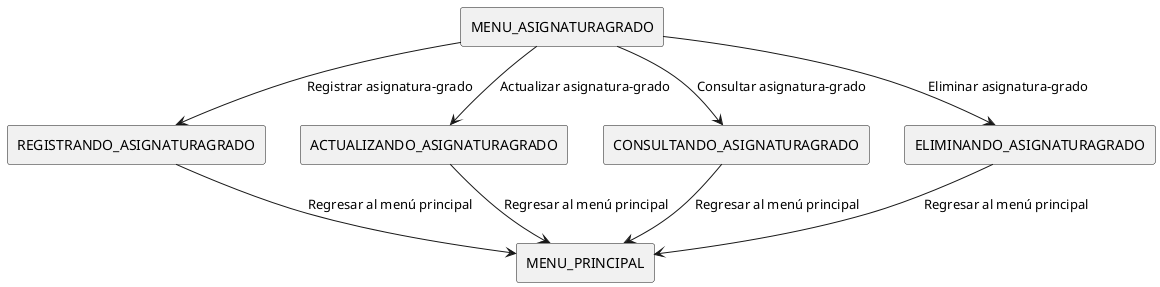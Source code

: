 @startuml
!define RECTANGLE(x) rectangle x

RECTANGLE(MENU_ASIGNATURAGRADO)
RECTANGLE(REGISTRANDO_ASIGNATURAGRADO)
RECTANGLE(ACTUALIZANDO_ASIGNATURAGRADO)
RECTANGLE(CONSULTANDO_ASIGNATURAGRADO)
RECTANGLE(ELIMINANDO_ASIGNATURAGRADO)
RECTANGLE(MENU_PRINCIPAL)

MENU_ASIGNATURAGRADO --> REGISTRANDO_ASIGNATURAGRADO : Registrar asignatura-grado
REGISTRANDO_ASIGNATURAGRADO --> MENU_PRINCIPAL : Regresar al menú principal

MENU_ASIGNATURAGRADO --> ACTUALIZANDO_ASIGNATURAGRADO : Actualizar asignatura-grado
ACTUALIZANDO_ASIGNATURAGRADO --> MENU_PRINCIPAL : Regresar al menú principal

MENU_ASIGNATURAGRADO --> CONSULTANDO_ASIGNATURAGRADO : Consultar asignatura-grado
CONSULTANDO_ASIGNATURAGRADO --> MENU_PRINCIPAL : Regresar al menú principal

MENU_ASIGNATURAGRADO --> ELIMINANDO_ASIGNATURAGRADO : Eliminar asignatura-grado
ELIMINANDO_ASIGNATURAGRADO --> MENU_PRINCIPAL : Regresar al menú principal
@enduml

